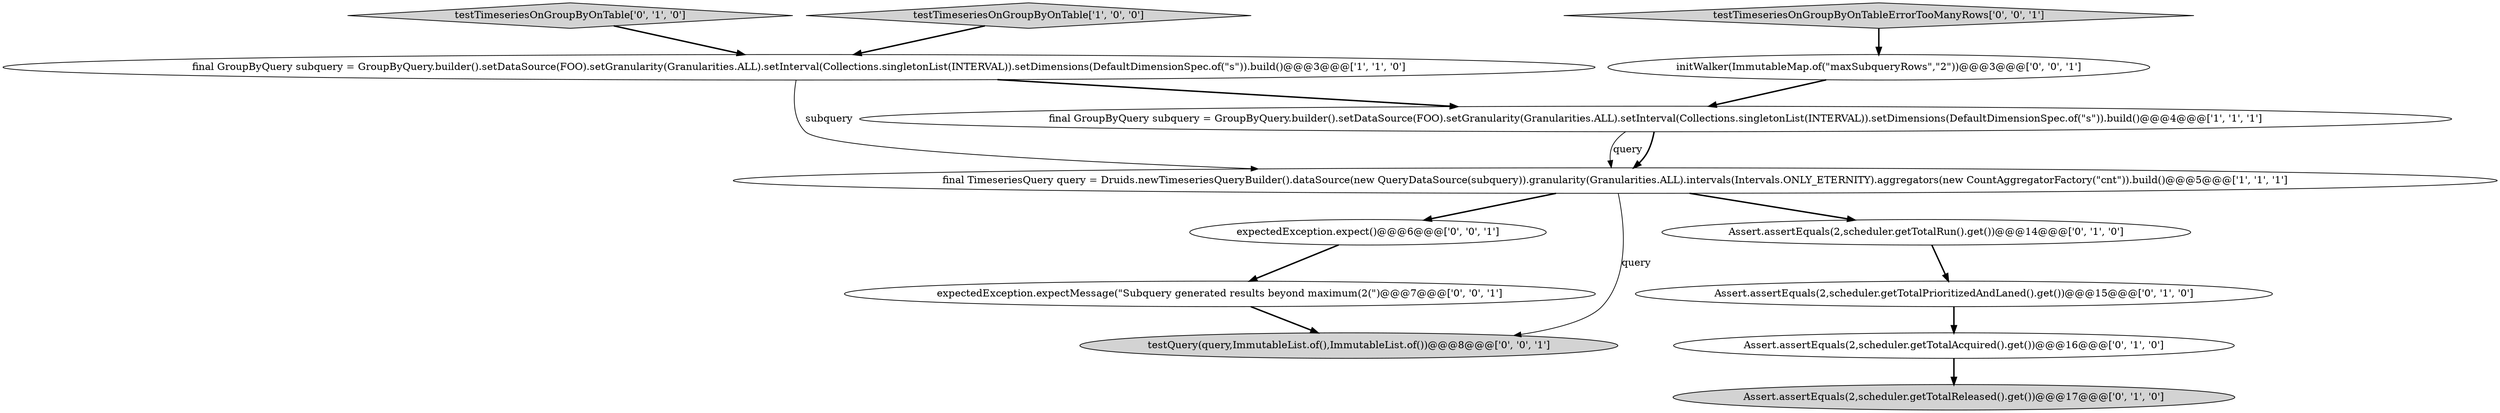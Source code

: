 digraph {
4 [style = filled, label = "testTimeseriesOnGroupByOnTable['0', '1', '0']", fillcolor = lightgray, shape = diamond image = "AAA0AAABBB2BBB"];
1 [style = filled, label = "final TimeseriesQuery query = Druids.newTimeseriesQueryBuilder().dataSource(new QueryDataSource(subquery)).granularity(Granularities.ALL).intervals(Intervals.ONLY_ETERNITY).aggregators(new CountAggregatorFactory(\"cnt\")).build()@@@5@@@['1', '1', '1']", fillcolor = white, shape = ellipse image = "AAA0AAABBB1BBB"];
12 [style = filled, label = "initWalker(ImmutableMap.of(\"maxSubqueryRows\",\"2\"))@@@3@@@['0', '0', '1']", fillcolor = white, shape = ellipse image = "AAA0AAABBB3BBB"];
13 [style = filled, label = "testQuery(query,ImmutableList.of(),ImmutableList.of())@@@8@@@['0', '0', '1']", fillcolor = lightgray, shape = ellipse image = "AAA0AAABBB3BBB"];
10 [style = filled, label = "expectedException.expect()@@@6@@@['0', '0', '1']", fillcolor = white, shape = ellipse image = "AAA0AAABBB3BBB"];
8 [style = filled, label = "Assert.assertEquals(2,scheduler.getTotalAcquired().get())@@@16@@@['0', '1', '0']", fillcolor = white, shape = ellipse image = "AAA1AAABBB2BBB"];
0 [style = filled, label = "final GroupByQuery subquery = GroupByQuery.builder().setDataSource(FOO).setGranularity(Granularities.ALL).setInterval(Collections.singletonList(INTERVAL)).setDimensions(DefaultDimensionSpec.of(\"s\")).build()@@@3@@@['1', '1', '0']", fillcolor = white, shape = ellipse image = "AAA0AAABBB1BBB"];
11 [style = filled, label = "testTimeseriesOnGroupByOnTableErrorTooManyRows['0', '0', '1']", fillcolor = lightgray, shape = diamond image = "AAA0AAABBB3BBB"];
9 [style = filled, label = "expectedException.expectMessage(\"Subquery generated results beyond maximum(2(\")@@@7@@@['0', '0', '1']", fillcolor = white, shape = ellipse image = "AAA0AAABBB3BBB"];
6 [style = filled, label = "Assert.assertEquals(2,scheduler.getTotalRun().get())@@@14@@@['0', '1', '0']", fillcolor = white, shape = ellipse image = "AAA1AAABBB2BBB"];
5 [style = filled, label = "Assert.assertEquals(2,scheduler.getTotalPrioritizedAndLaned().get())@@@15@@@['0', '1', '0']", fillcolor = white, shape = ellipse image = "AAA1AAABBB2BBB"];
7 [style = filled, label = "Assert.assertEquals(2,scheduler.getTotalReleased().get())@@@17@@@['0', '1', '0']", fillcolor = lightgray, shape = ellipse image = "AAA1AAABBB2BBB"];
2 [style = filled, label = "final GroupByQuery subquery = GroupByQuery.builder().setDataSource(FOO).setGranularity(Granularities.ALL).setInterval(Collections.singletonList(INTERVAL)).setDimensions(DefaultDimensionSpec.of(\"s\")).build()@@@4@@@['1', '1', '1']", fillcolor = white, shape = ellipse image = "AAA0AAABBB1BBB"];
3 [style = filled, label = "testTimeseriesOnGroupByOnTable['1', '0', '0']", fillcolor = lightgray, shape = diamond image = "AAA0AAABBB1BBB"];
8->7 [style = bold, label=""];
1->13 [style = solid, label="query"];
9->13 [style = bold, label=""];
0->1 [style = solid, label="subquery"];
0->2 [style = bold, label=""];
5->8 [style = bold, label=""];
11->12 [style = bold, label=""];
1->10 [style = bold, label=""];
3->0 [style = bold, label=""];
2->1 [style = bold, label=""];
1->6 [style = bold, label=""];
4->0 [style = bold, label=""];
6->5 [style = bold, label=""];
10->9 [style = bold, label=""];
2->1 [style = solid, label="query"];
12->2 [style = bold, label=""];
}
